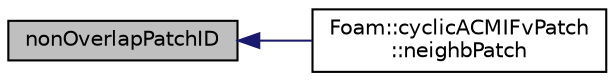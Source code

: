 digraph "nonOverlapPatchID"
{
  bgcolor="transparent";
  edge [fontname="Helvetica",fontsize="10",labelfontname="Helvetica",labelfontsize="10"];
  node [fontname="Helvetica",fontsize="10",shape=record];
  rankdir="LR";
  Node1 [label="nonOverlapPatchID",height=0.2,width=0.4,color="black", fillcolor="grey75", style="filled" fontcolor="black"];
  Node1 -> Node2 [dir="back",color="midnightblue",fontsize="10",style="solid",fontname="Helvetica"];
  Node2 [label="Foam::cyclicACMIFvPatch\l::neighbPatch",height=0.2,width=0.4,color="black",URL="$classFoam_1_1cyclicACMIFvPatch.html#a256d7a778b00e927d67129b7d1fe9a60",tooltip="Return neighbour fvPatch. "];
}

